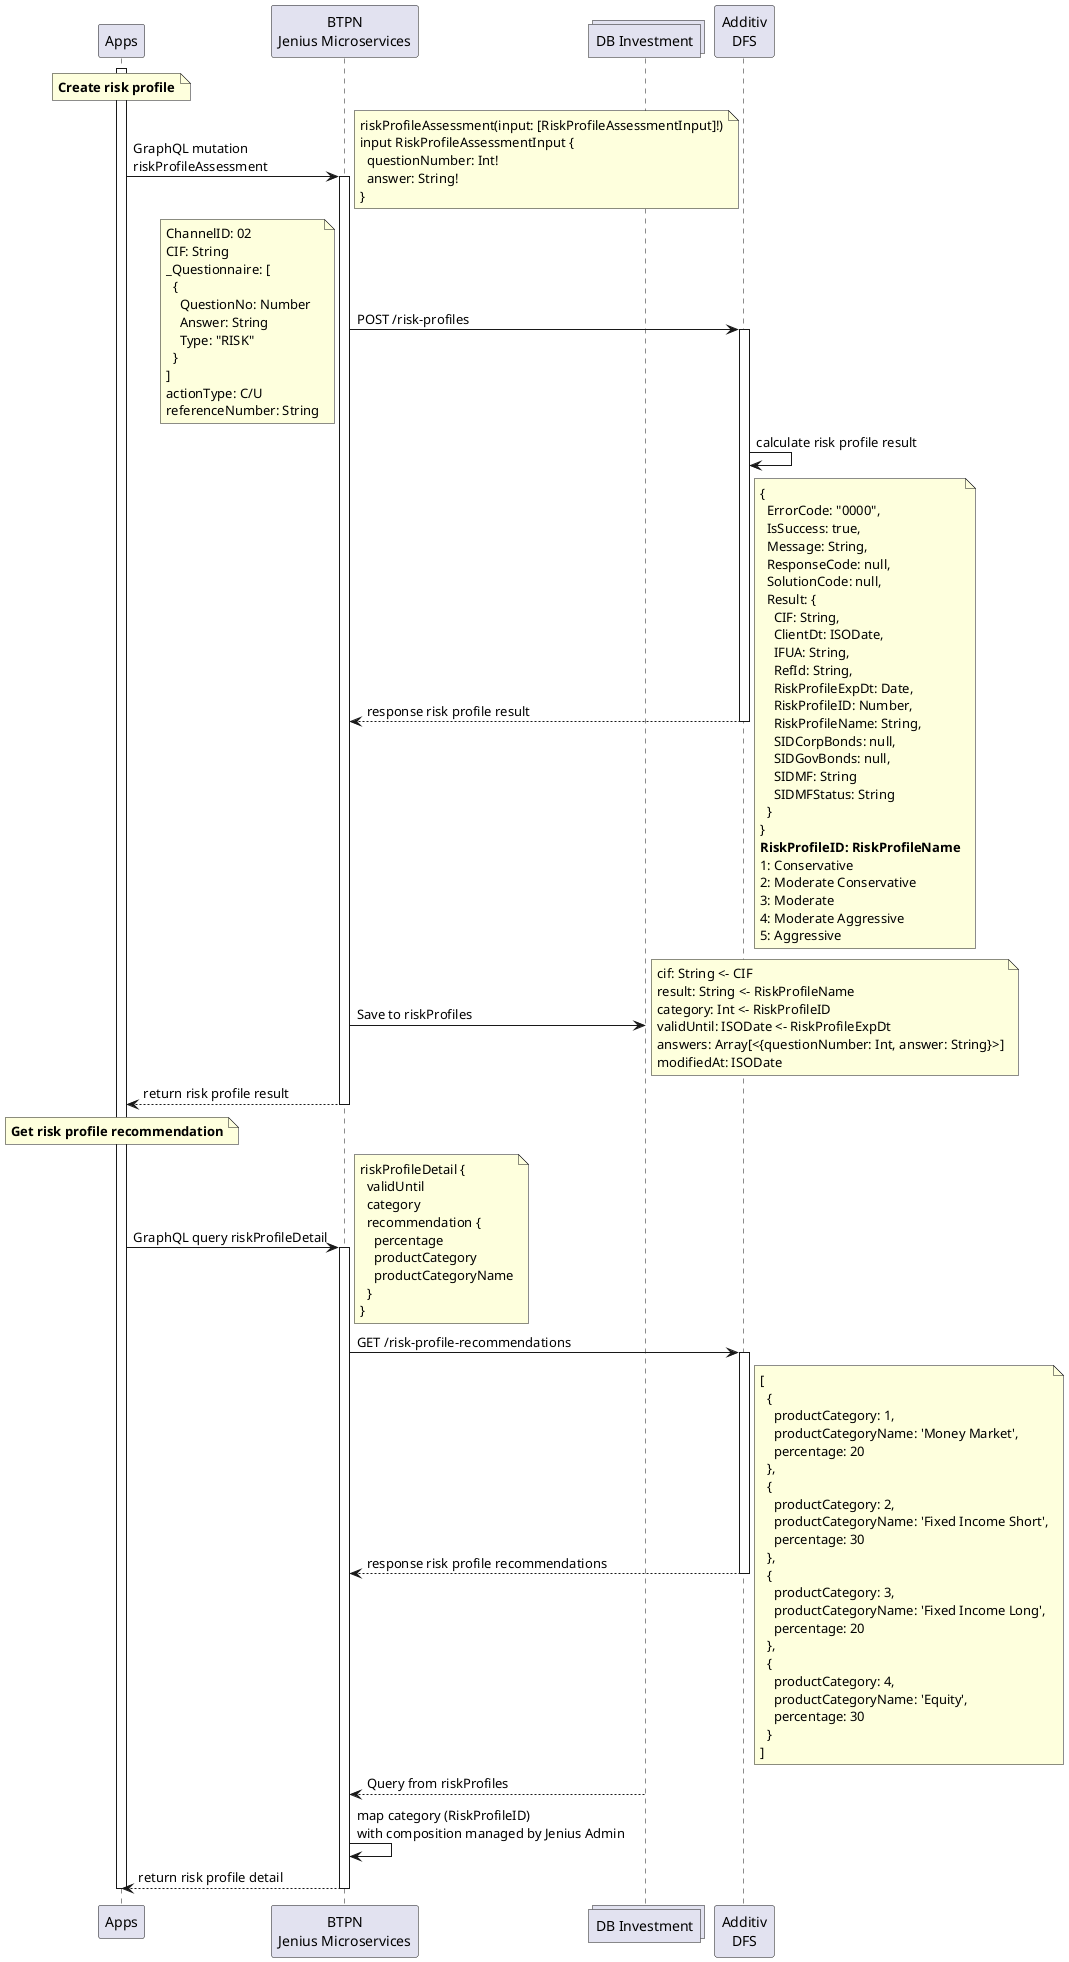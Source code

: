 @startuml risk profiles
participant "Apps" as app
participant "BTPN\nJenius Microservices" as ms
collections "DB Investment" as db
participant "Additiv\nDFS" as dfs

activate app
note over app: **Create risk profile**
app -> ms: GraphQL mutation\nriskProfileAssessment
activate ms
note right
riskProfileAssessment(input: [RiskProfileAssessmentInput]!)
input RiskProfileAssessmentInput {
  questionNumber: Int!
  answer: String!
}
end note
ms -> dfs: POST /risk-profiles
note left
ChannelID: 02
CIF: String
_Questionnaire: [
  {
    QuestionNo: Number
    Answer: String
    Type: "RISK"
  }
]
actionType: C/U
referenceNumber: String
end note
activate dfs
dfs -> dfs: calculate risk profile result
dfs --> ms: response risk profile result
note right
{
  ErrorCode: "0000",
  IsSuccess: true,
  Message: String,
  ResponseCode: null,
  SolutionCode: null,
  Result: {
    CIF: String,
    ClientDt: ISODate,
    IFUA: String,
    RefId: String,
    RiskProfileExpDt: Date,
    RiskProfileID: Number,
    RiskProfileName: String,
    SIDCorpBonds: null,
    SIDGovBonds: null,
    SIDMF: String
    SIDMFStatus: String
  }
}
**RiskProfileID: RiskProfileName**
1: Conservative
2: Moderate Conservative
3: Moderate
4: Moderate Aggressive
5: Aggressive
end note
deactivate dfs
ms -> db: Save to riskProfiles
note right
cif: String <- CIF
result: String <- RiskProfileName
category: Int <- RiskProfileID
validUntil: ISODate <- RiskProfileExpDt
answers: Array[<{questionNumber: Int, answer: String}>]
modifiedAt: ISODate
end note
ms --> app: return risk profile result
deactivate ms

note over app: **Get risk profile recommendation**
app -> ms: GraphQL query riskProfileDetail
note right
riskProfileDetail {
  validUntil
  category
  recommendation {
    percentage
    productCategory
    productCategoryName
  }
}
end note
activate ms
ms -> dfs: GET /risk-profile-recommendations
activate dfs
dfs --> ms: response risk profile recommendations
note right
[
  {
    productCategory: 1,
    productCategoryName: 'Money Market',
    percentage: 20
  },
  {
    productCategory: 2,
    productCategoryName: 'Fixed Income Short',
    percentage: 30
  },
  {
    productCategory: 3,
    productCategoryName: 'Fixed Income Long',
    percentage: 20
  },
  {
    productCategory: 4,
    productCategoryName: 'Equity',
    percentage: 30
  }
]
end note
deactivate dfs
ms <-- db: Query from riskProfiles
ms -> ms: map category (RiskProfileID) \nwith composition managed by Jenius Admin
ms --> app: return risk profile detail
deactivate ms
deactivate app
@enduml